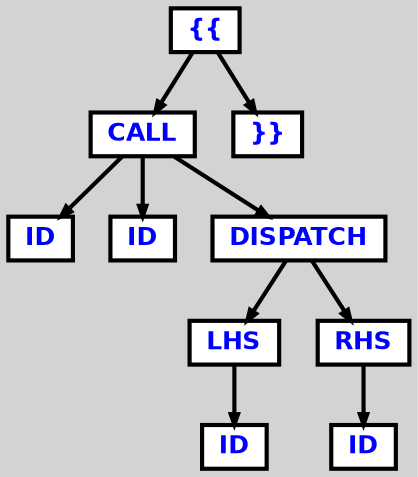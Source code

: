 digraph {

	ordering=out;
	ranksep=.4;
	bgcolor="lightgrey"; node [shape=box, fixedsize=false, fontsize=12, fontname="Helvetica-bold", fontcolor="blue"
		width=.25, height=.25, color="black", fillcolor="white", style="filled, solid, bold"];
	edge [arrowsize=.5, color="black", style="bold"]

  n0 [label="{{"];
  n1 [label="CALL"];
  n1 [label="CALL"];
  n2 [label="ID"];
  n3 [label="ID"];
  n4 [label="DISPATCH"];
  n4 [label="DISPATCH"];
  n5 [label="LHS"];
  n5 [label="LHS"];
  n6 [label="ID"];
  n7 [label="RHS"];
  n7 [label="RHS"];
  n8 [label="ID"];
  n9 [label="}}"];

  n0 -> n1 // "{{" -> "CALL"
  n1 -> n2 // "CALL" -> "ID"
  n1 -> n3 // "CALL" -> "ID"
  n1 -> n4 // "CALL" -> "DISPATCH"
  n4 -> n5 // "DISPATCH" -> "LHS"
  n5 -> n6 // "LHS" -> "ID"
  n4 -> n7 // "DISPATCH" -> "RHS"
  n7 -> n8 // "RHS" -> "ID"
  n0 -> n9 // "{{" -> "}}"

}
